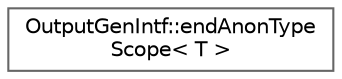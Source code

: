 digraph "Graphical Class Hierarchy"
{
 // INTERACTIVE_SVG=YES
 // LATEX_PDF_SIZE
  bgcolor="transparent";
  edge [fontname=Helvetica,fontsize=10,labelfontname=Helvetica,labelfontsize=10];
  node [fontname=Helvetica,fontsize=10,shape=box,height=0.2,width=0.4];
  rankdir="LR";
  Node0 [label="OutputGenIntf::endAnonType\lScope\< T \>",height=0.2,width=0.4,color="grey40", fillcolor="white", style="filled",URL="$de/d5e/struct_output_gen_intf_1_1end_anon_type_scope.html",tooltip=" "];
}
